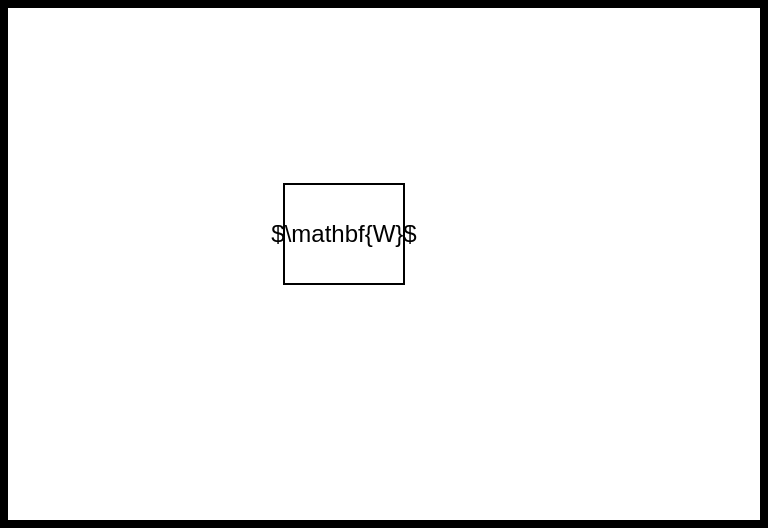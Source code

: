 <mxfile version="26.0.16">
  <diagram name="Page-1" id="LILOfGXhODGndpCMy18m">
    <mxGraphModel dx="794" dy="547" grid="1" gridSize="10" guides="1" tooltips="1" connect="1" arrows="1" fold="1" page="1" pageScale="1" pageWidth="850" pageHeight="1100" math="0" shadow="0">
      <root>
        <mxCell id="0" />
        <mxCell id="1" parent="0" />
        <mxCell id="wWsefobUhynSy_OAa6-d-1" value="" style="rounded=0;whiteSpace=wrap;html=1;fillColor=none;strokeWidth=4;" vertex="1" parent="1">
          <mxGeometry x="180" y="240" width="380" height="260" as="geometry" />
        </mxCell>
        <mxCell id="wWsefobUhynSy_OAa6-d-2" value="$\mathbf{W}$" style="rounded=0;whiteSpace=wrap;html=1;" vertex="1" parent="1">
          <mxGeometry x="320" y="330" width="60" height="50" as="geometry" />
        </mxCell>
      </root>
    </mxGraphModel>
  </diagram>
</mxfile>
